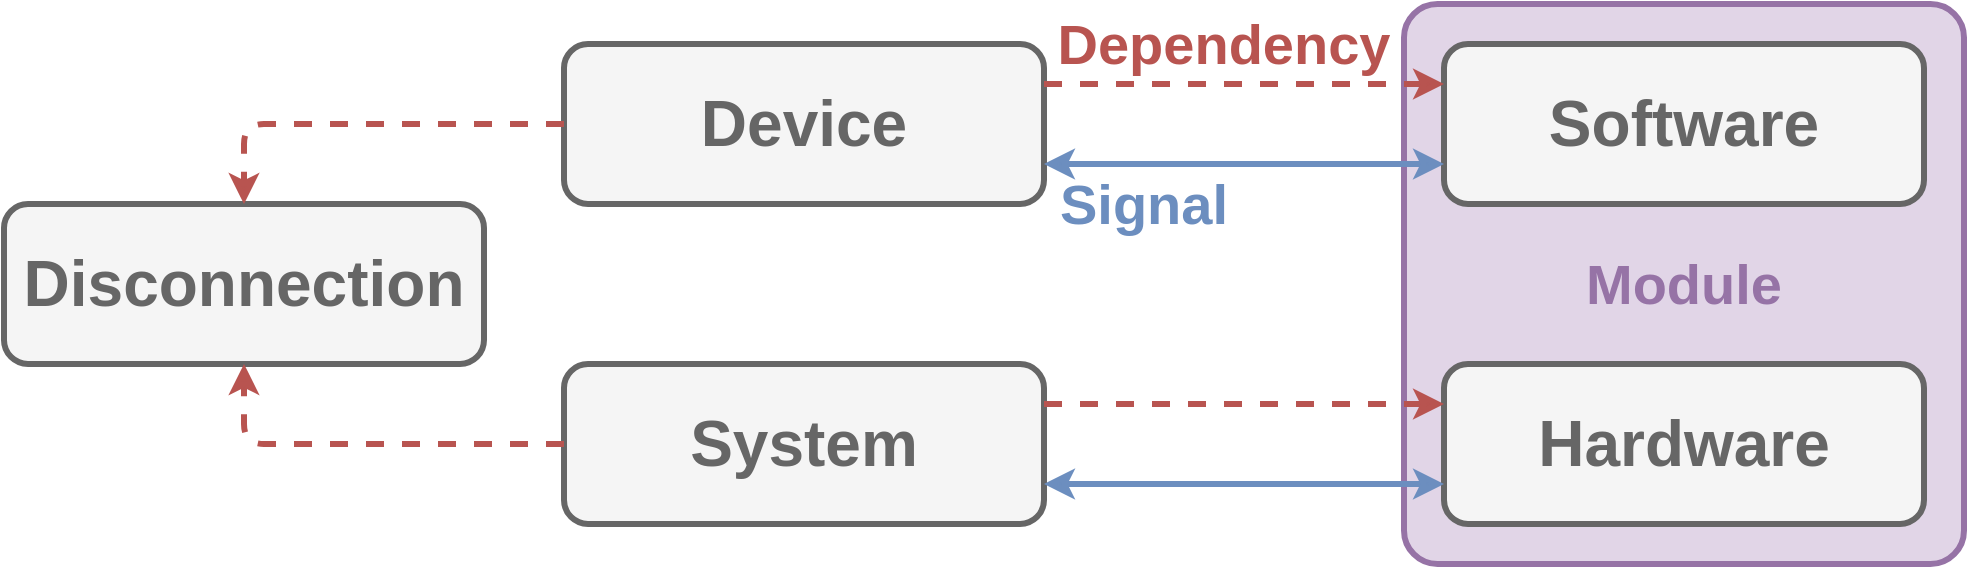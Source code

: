<mxfile version="14.4.2" type="google"><diagram id="gIC-P3XVZgYCY64oVcCS" name="Page-1"><mxGraphModel dx="1422" dy="705" grid="1" gridSize="10" guides="1" tooltips="1" connect="1" arrows="1" fold="1" page="1" pageScale="1" pageWidth="827" pageHeight="1169" math="0" shadow="0"><root><mxCell id="0"/><mxCell id="1" parent="0"/><mxCell id="lbZ1x6C5JB05tkOj52qy-21" value="" style="rounded=1;whiteSpace=wrap;html=1;arcSize=6;strokeWidth=3;fillColor=#e1d5e7;strokeColor=#9673A6;" parent="1" vertex="1"><mxGeometry x="720" y="20" width="280" height="280" as="geometry"/></mxCell><mxCell id="lbZ1x6C5JB05tkOj52qy-22" value="&lt;b&gt;&lt;font style=&quot;font-size: 28px&quot; color=&quot;#9673a6&quot;&gt;Module&lt;/font&gt;&lt;/b&gt;" style="text;html=1;align=center;verticalAlign=middle;whiteSpace=wrap;rounded=0;" parent="1" vertex="1"><mxGeometry x="720" y="140" width="280" height="40" as="geometry"/></mxCell><mxCell id="AwhOf1gein58tBQgA_gX-1" value="&lt;font style=&quot;font-size: 32px&quot; color=&quot;#666666&quot;&gt;&lt;b&gt;Device&lt;/b&gt;&lt;/font&gt;" style="rounded=1;whiteSpace=wrap;html=1;fillColor=#f5f5f5;strokeColor=#666666;strokeWidth=3;fontColor=#333333;" parent="1" vertex="1"><mxGeometry x="300" y="40" width="240" height="80" as="geometry"/></mxCell><mxCell id="AwhOf1gein58tBQgA_gX-2" value="&lt;font color=&quot;#666666&quot;&gt;&lt;span style=&quot;font-size: 32px&quot;&gt;&lt;b&gt;Software&lt;/b&gt;&lt;/span&gt;&lt;/font&gt;" style="rounded=1;whiteSpace=wrap;html=1;fillColor=#f5f5f5;strokeColor=#666666;strokeWidth=3;fontColor=#333333;" parent="1" vertex="1"><mxGeometry x="740" y="40" width="240" height="80" as="geometry"/></mxCell><mxCell id="AwhOf1gein58tBQgA_gX-3" value="" style="endArrow=classic;html=1;exitX=1;exitY=0.25;exitDx=0;exitDy=0;entryX=0;entryY=0.25;entryDx=0;entryDy=0;fillColor=#f8cecc;strokeColor=#b85450;strokeWidth=3;dashed=1;" parent="1" source="AwhOf1gein58tBQgA_gX-1" target="AwhOf1gein58tBQgA_gX-2" edge="1"><mxGeometry width="50" height="50" relative="1" as="geometry"><mxPoint x="940" y="270" as="sourcePoint"/><mxPoint x="990" y="220" as="targetPoint"/></mxGeometry></mxCell><mxCell id="AwhOf1gein58tBQgA_gX-5" value="&lt;b&gt;&lt;font style=&quot;font-size: 28px&quot; color=&quot;#b85450&quot;&gt;Dependency&lt;/font&gt;&lt;/b&gt;" style="text;html=1;align=center;verticalAlign=middle;whiteSpace=wrap;rounded=0;" parent="1" vertex="1"><mxGeometry x="540" y="20" width="180" height="40" as="geometry"/></mxCell><mxCell id="AwhOf1gein58tBQgA_gX-6" value="&lt;b&gt;&lt;font style=&quot;font-size: 28px&quot; color=&quot;#6c8ebf&quot;&gt;Signal&lt;/font&gt;&lt;/b&gt;" style="text;html=1;align=center;verticalAlign=middle;whiteSpace=wrap;rounded=0;" parent="1" vertex="1"><mxGeometry x="540" y="100" width="100" height="40" as="geometry"/></mxCell><mxCell id="AwhOf1gein58tBQgA_gX-7" value="&lt;font style=&quot;font-size: 32px&quot; color=&quot;#666666&quot;&gt;&lt;b&gt;Disconnection&lt;/b&gt;&lt;/font&gt;" style="rounded=1;whiteSpace=wrap;html=1;fillColor=#f5f5f5;strokeColor=#666666;strokeWidth=3;fontColor=#333333;" parent="1" vertex="1"><mxGeometry x="20" y="120" width="240" height="80" as="geometry"/></mxCell><mxCell id="AwhOf1gein58tBQgA_gX-8" value="" style="endArrow=classic;html=1;exitX=0;exitY=0.5;exitDx=0;exitDy=0;entryX=0.5;entryY=0;entryDx=0;entryDy=0;fillColor=#f8cecc;strokeColor=#b85450;strokeWidth=3;dashed=1;edgeStyle=orthogonalEdgeStyle;" parent="1" source="AwhOf1gein58tBQgA_gX-1" target="AwhOf1gein58tBQgA_gX-7" edge="1"><mxGeometry width="50" height="50" relative="1" as="geometry"><mxPoint x="550" y="70" as="sourcePoint"/><mxPoint x="790" y="70" as="targetPoint"/></mxGeometry></mxCell><mxCell id="lbZ1x6C5JB05tkOj52qy-1" value="&lt;font style=&quot;font-size: 32px&quot; color=&quot;#666666&quot;&gt;&lt;b&gt;System&lt;/b&gt;&lt;/font&gt;" style="rounded=1;whiteSpace=wrap;html=1;fillColor=#f5f5f5;strokeColor=#666666;strokeWidth=3;fontColor=#333333;" parent="1" vertex="1"><mxGeometry x="300" y="200" width="240" height="80" as="geometry"/></mxCell><mxCell id="lbZ1x6C5JB05tkOj52qy-2" value="&lt;font color=&quot;#666666&quot;&gt;&lt;span style=&quot;font-size: 32px&quot;&gt;&lt;b&gt;Hardware&lt;/b&gt;&lt;/span&gt;&lt;/font&gt;" style="rounded=1;whiteSpace=wrap;html=1;fillColor=#f5f5f5;strokeColor=#666666;strokeWidth=3;fontColor=#333333;" parent="1" vertex="1"><mxGeometry x="740" y="200" width="240" height="80" as="geometry"/></mxCell><mxCell id="lbZ1x6C5JB05tkOj52qy-3" value="" style="endArrow=classic;html=1;fillColor=#f8cecc;strokeColor=#b85450;strokeWidth=3;dashed=1;entryX=0;entryY=0.25;entryDx=0;entryDy=0;exitX=1;exitY=0.25;exitDx=0;exitDy=0;" parent="1" source="lbZ1x6C5JB05tkOj52qy-1" target="lbZ1x6C5JB05tkOj52qy-2" edge="1"><mxGeometry width="50" height="50" relative="1" as="geometry"><mxPoint x="540" y="220" as="sourcePoint"/><mxPoint x="980" y="140" as="targetPoint"/></mxGeometry></mxCell><mxCell id="lbZ1x6C5JB05tkOj52qy-6" value="" style="endArrow=classic;html=1;entryX=0.5;entryY=1;entryDx=0;entryDy=0;fillColor=#f8cecc;strokeColor=#b85450;strokeWidth=3;dashed=1;edgeStyle=orthogonalEdgeStyle;" parent="1" source="lbZ1x6C5JB05tkOj52qy-1" target="AwhOf1gein58tBQgA_gX-7" edge="1"><mxGeometry width="50" height="50" relative="1" as="geometry"><mxPoint x="550" y="390" as="sourcePoint"/><mxPoint x="420" y="520" as="targetPoint"/></mxGeometry></mxCell><mxCell id="lbZ1x6C5JB05tkOj52qy-11" value="" style="endArrow=classic;startArrow=classic;html=1;fillColor=#dae8fc;strokeColor=#6c8ebf;strokeWidth=3;exitX=1;exitY=0.75;exitDx=0;exitDy=0;entryX=0;entryY=0.75;entryDx=0;entryDy=0;" parent="1" source="AwhOf1gein58tBQgA_gX-1" target="AwhOf1gein58tBQgA_gX-2" edge="1"><mxGeometry width="50" height="50" relative="1" as="geometry"><mxPoint x="830" y="310" as="sourcePoint"/><mxPoint x="880" y="260" as="targetPoint"/></mxGeometry></mxCell><mxCell id="lbZ1x6C5JB05tkOj52qy-12" value="" style="endArrow=classic;startArrow=classic;html=1;fillColor=#dae8fc;strokeColor=#6c8ebf;strokeWidth=3;entryX=0;entryY=0.75;entryDx=0;entryDy=0;exitX=1;exitY=0.75;exitDx=0;exitDy=0;" parent="1" source="lbZ1x6C5JB05tkOj52qy-1" target="lbZ1x6C5JB05tkOj52qy-2" edge="1"><mxGeometry width="50" height="50" relative="1" as="geometry"><mxPoint x="540" y="260" as="sourcePoint"/><mxPoint x="980" y="180" as="targetPoint"/></mxGeometry></mxCell></root></mxGraphModel></diagram></mxfile>
